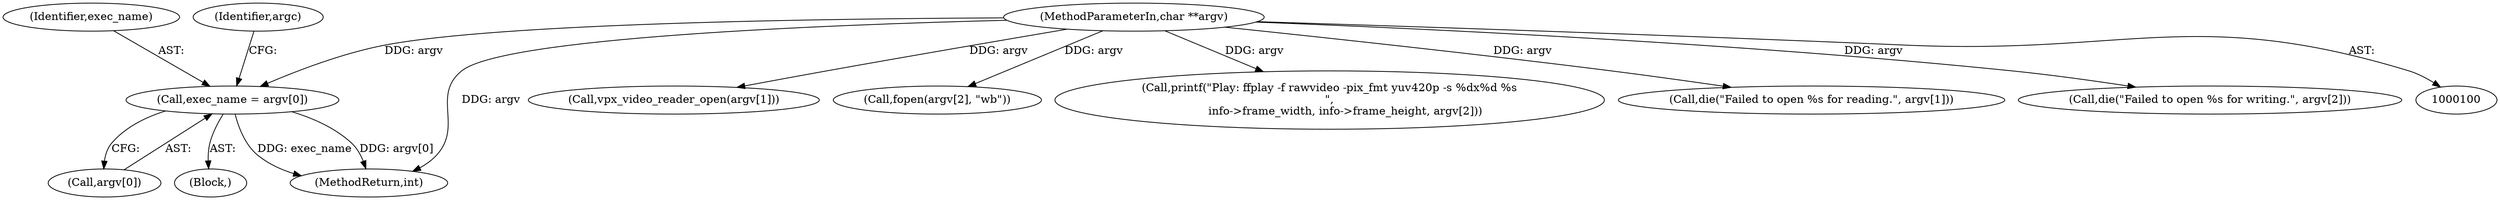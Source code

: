 digraph "0_Android_5a9753fca56f0eeb9f61e342b2fccffc364f9426_12@array" {
"1000125" [label="(Call,exec_name = argv[0])"];
"1000102" [label="(MethodParameterIn,char **argv)"];
"1000126" [label="(Identifier,exec_name)"];
"1000138" [label="(Call,vpx_video_reader_open(argv[1]))"];
"1000154" [label="(Call,fopen(argv[2], \"wb\"))"];
"1000125" [label="(Call,exec_name = argv[0])"];
"1000127" [label="(Call,argv[0])"];
"1000103" [label="(Block,)"];
"1000275" [label="(MethodReturn,int)"];
"1000102" [label="(MethodParameterIn,char **argv)"];
"1000258" [label="(Call,printf(\"Play: ffplay -f rawvideo -pix_fmt yuv420p -s %dx%d %s\n\",\n         info->frame_width, info->frame_height, argv[2]))"];
"1000132" [label="(Identifier,argc)"];
"1000145" [label="(Call,die(\"Failed to open %s for reading.\", argv[1]))"];
"1000159" [label="(Call,die(\"Failed to open %s for writing.\", argv[2]))"];
"1000125" -> "1000103"  [label="AST: "];
"1000125" -> "1000127"  [label="CFG: "];
"1000126" -> "1000125"  [label="AST: "];
"1000127" -> "1000125"  [label="AST: "];
"1000132" -> "1000125"  [label="CFG: "];
"1000125" -> "1000275"  [label="DDG: exec_name"];
"1000125" -> "1000275"  [label="DDG: argv[0]"];
"1000102" -> "1000125"  [label="DDG: argv"];
"1000102" -> "1000100"  [label="AST: "];
"1000102" -> "1000275"  [label="DDG: argv"];
"1000102" -> "1000138"  [label="DDG: argv"];
"1000102" -> "1000145"  [label="DDG: argv"];
"1000102" -> "1000154"  [label="DDG: argv"];
"1000102" -> "1000159"  [label="DDG: argv"];
"1000102" -> "1000258"  [label="DDG: argv"];
}
